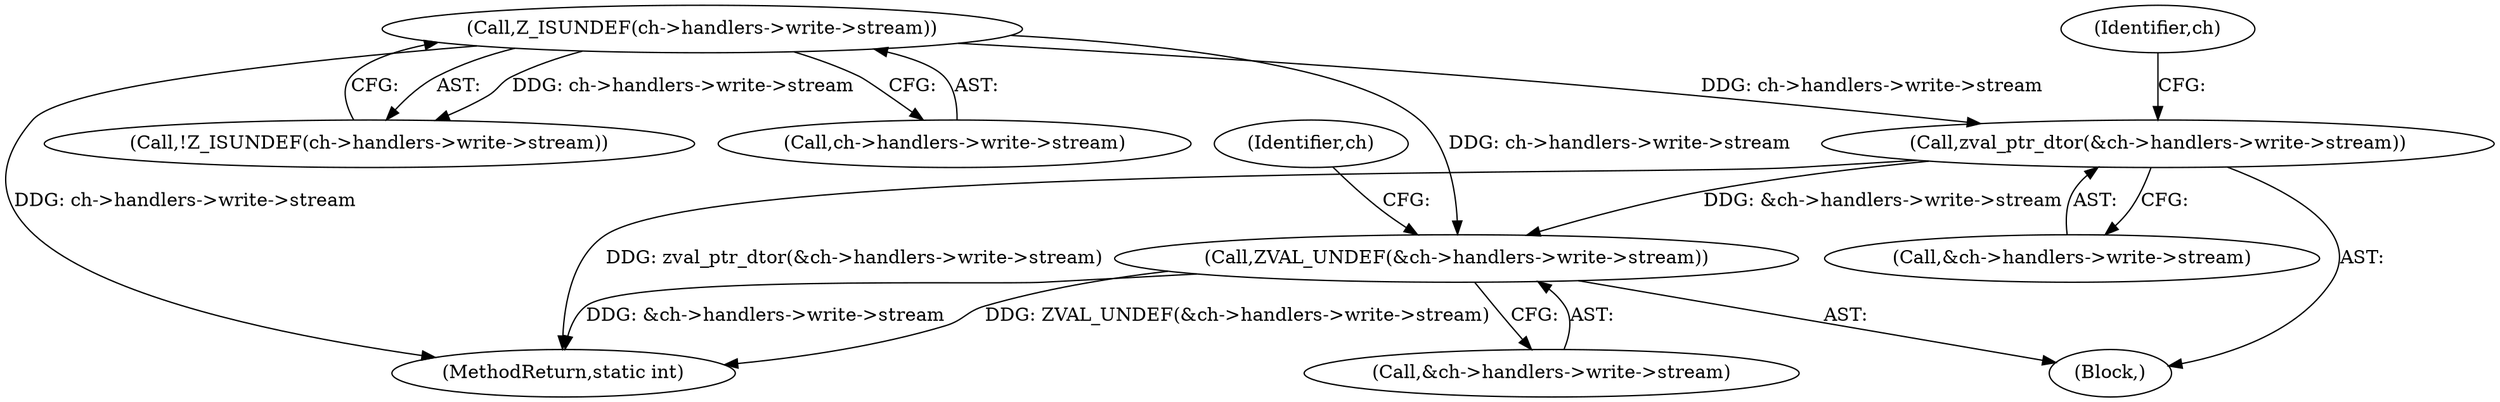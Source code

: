 digraph "0_php_124fb22a13fafa3648e4e15b4f207c7096d8155e@pointer" {
"1000462" [label="(Call,zval_ptr_dtor(&ch->handlers->write->stream))"];
"1000453" [label="(Call,Z_ISUNDEF(ch->handlers->write->stream))"];
"1000471" [label="(Call,ZVAL_UNDEF(&ch->handlers->write->stream))"];
"1000462" [label="(Call,zval_ptr_dtor(&ch->handlers->write->stream))"];
"1000452" [label="(Call,!Z_ISUNDEF(ch->handlers->write->stream))"];
"1000454" [label="(Call,ch->handlers->write->stream)"];
"1000461" [label="(Block,)"];
"1000484" [label="(Identifier,ch)"];
"1000476" [label="(Identifier,ch)"];
"1000463" [label="(Call,&ch->handlers->write->stream)"];
"1000472" [label="(Call,&ch->handlers->write->stream)"];
"1000471" [label="(Call,ZVAL_UNDEF(&ch->handlers->write->stream))"];
"1000453" [label="(Call,Z_ISUNDEF(ch->handlers->write->stream))"];
"1001927" [label="(MethodReturn,static int)"];
"1000462" -> "1000461"  [label="AST: "];
"1000462" -> "1000463"  [label="CFG: "];
"1000463" -> "1000462"  [label="AST: "];
"1000476" -> "1000462"  [label="CFG: "];
"1000462" -> "1001927"  [label="DDG: zval_ptr_dtor(&ch->handlers->write->stream)"];
"1000453" -> "1000462"  [label="DDG: ch->handlers->write->stream"];
"1000462" -> "1000471"  [label="DDG: &ch->handlers->write->stream"];
"1000453" -> "1000452"  [label="AST: "];
"1000453" -> "1000454"  [label="CFG: "];
"1000454" -> "1000453"  [label="AST: "];
"1000452" -> "1000453"  [label="CFG: "];
"1000453" -> "1001927"  [label="DDG: ch->handlers->write->stream"];
"1000453" -> "1000452"  [label="DDG: ch->handlers->write->stream"];
"1000453" -> "1000471"  [label="DDG: ch->handlers->write->stream"];
"1000471" -> "1000461"  [label="AST: "];
"1000471" -> "1000472"  [label="CFG: "];
"1000472" -> "1000471"  [label="AST: "];
"1000484" -> "1000471"  [label="CFG: "];
"1000471" -> "1001927"  [label="DDG: &ch->handlers->write->stream"];
"1000471" -> "1001927"  [label="DDG: ZVAL_UNDEF(&ch->handlers->write->stream)"];
}
